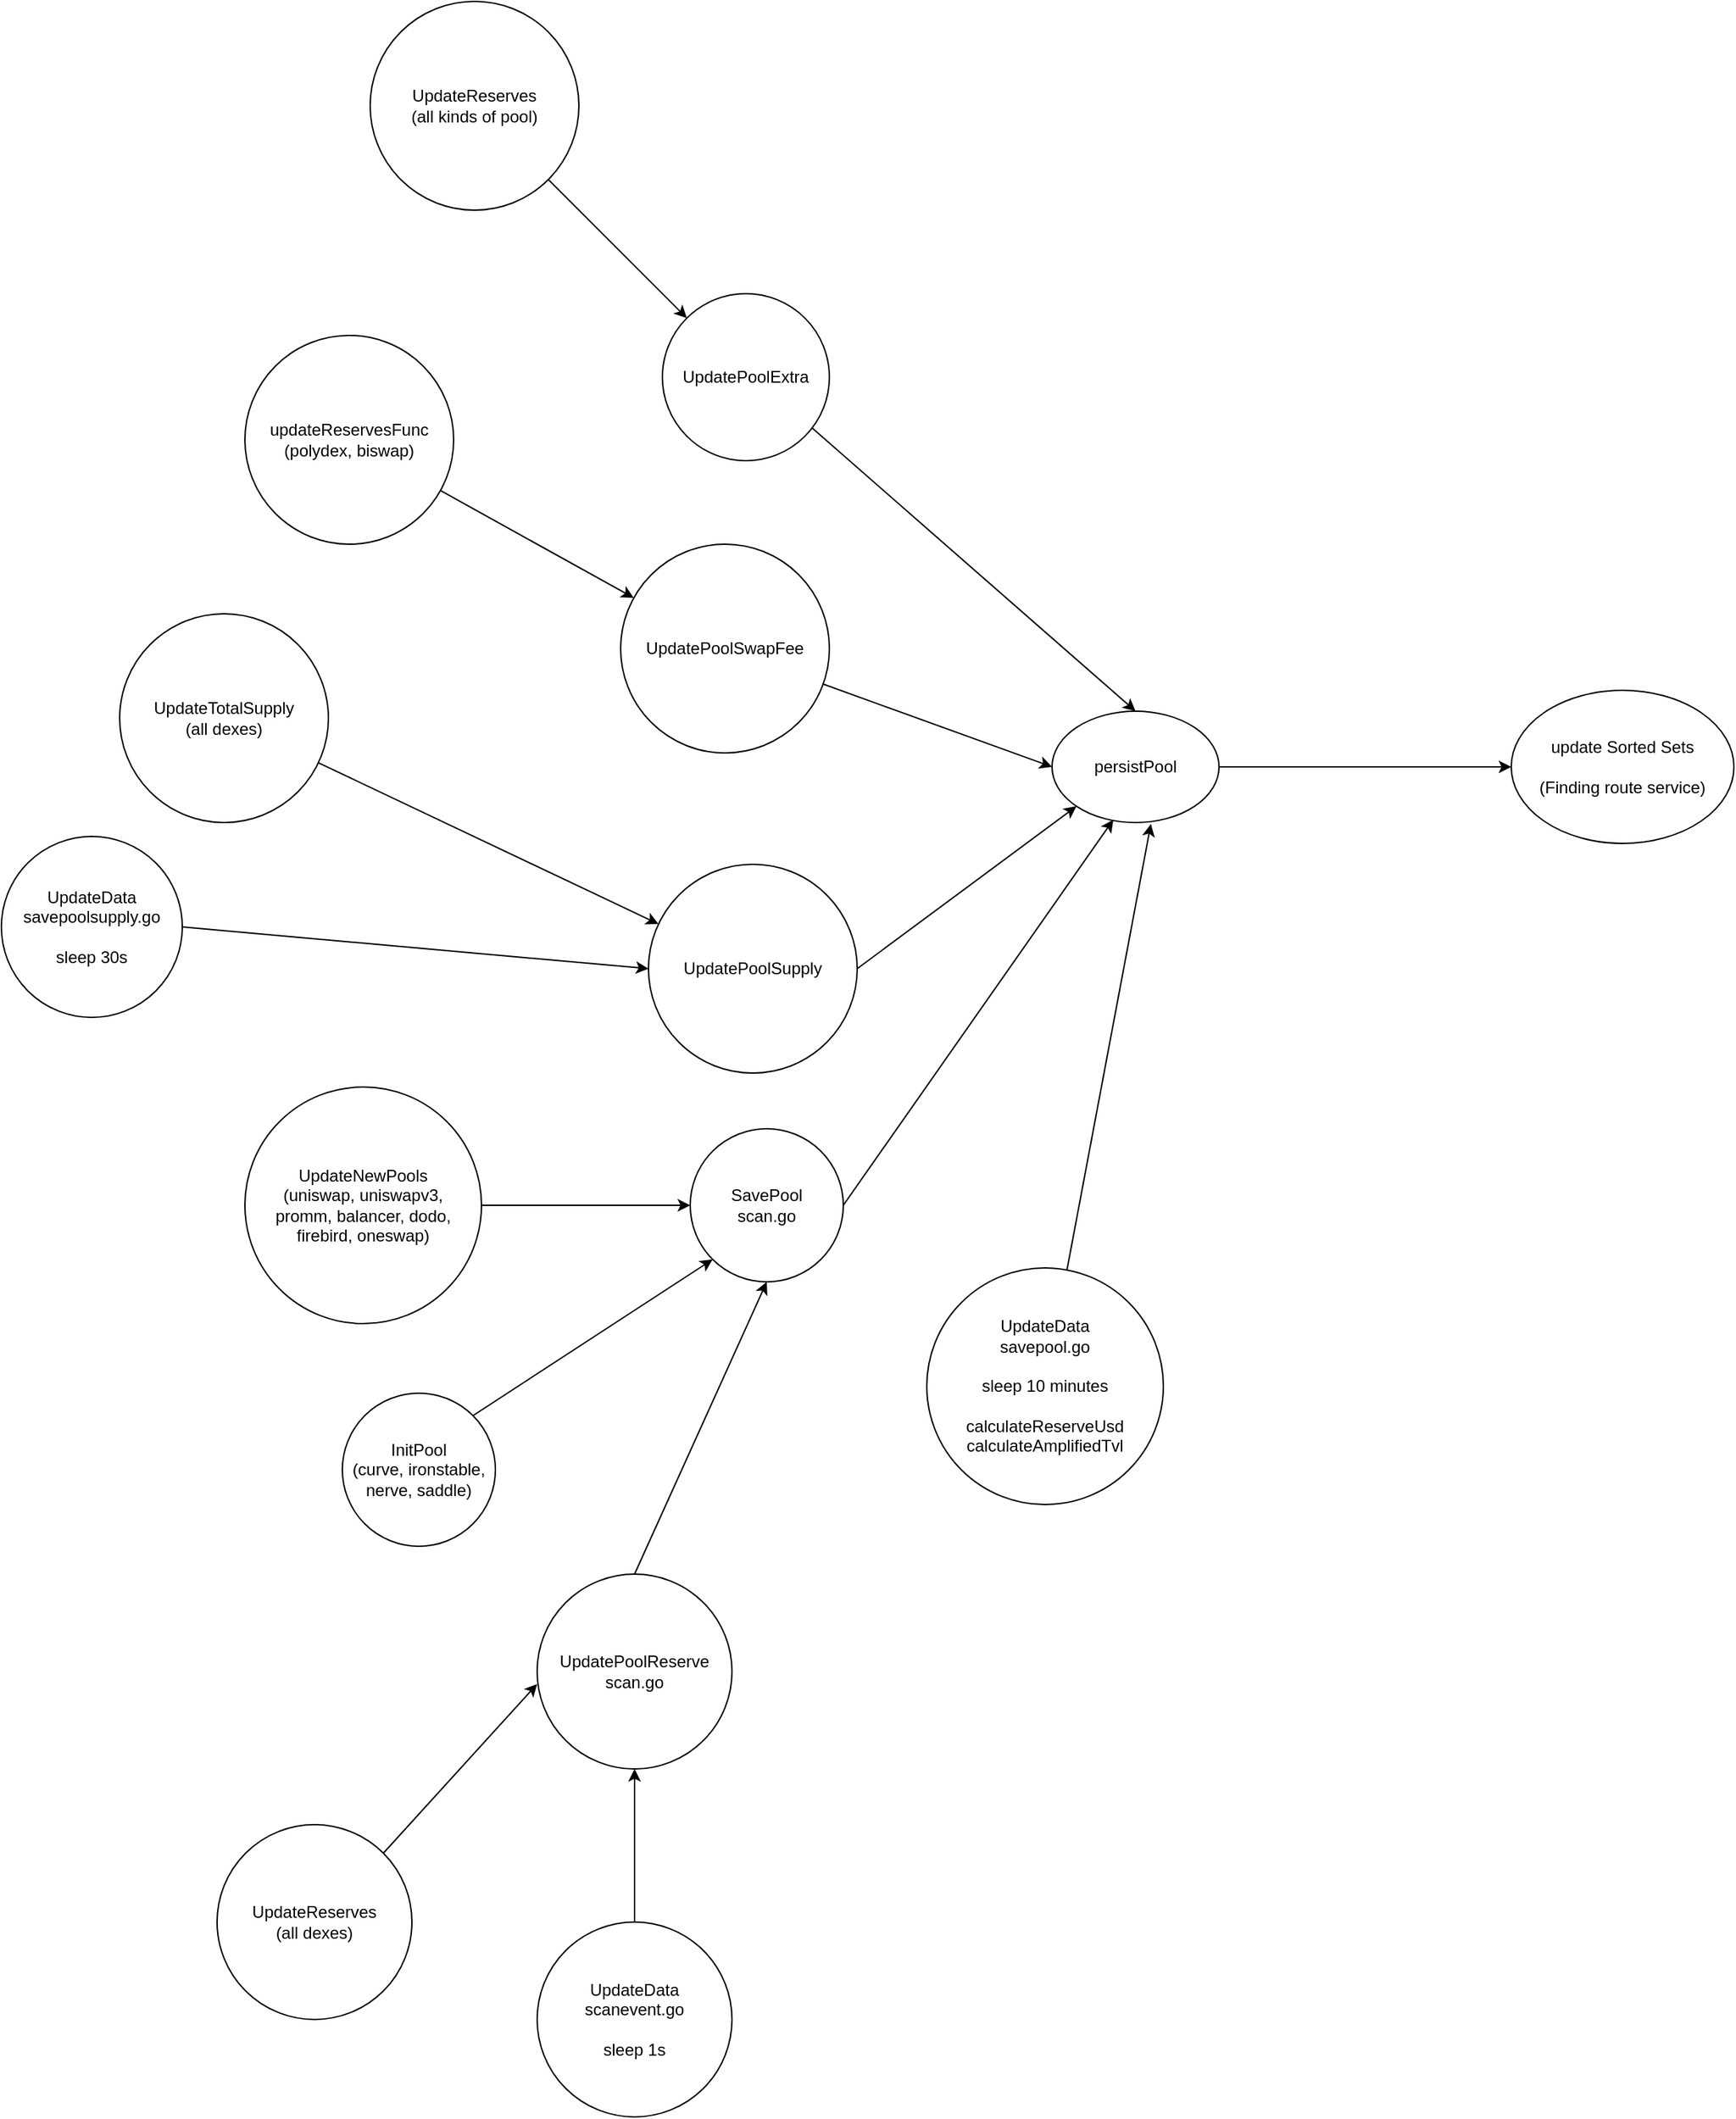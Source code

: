 <mxfile version="18.0.7" type="github">
  <diagram id="Hq1wZTLVjcQGeSuM3O-y" name="Page-1">
    <mxGraphModel dx="2276" dy="1788" grid="1" gridSize="10" guides="1" tooltips="1" connect="1" arrows="1" fold="1" page="1" pageScale="1" pageWidth="850" pageHeight="1100" math="0" shadow="0">
      <root>
        <mxCell id="0" />
        <mxCell id="1" parent="0" />
        <mxCell id="U8virx7y6meJ6mPODNHH-1" value="update Sorted Sets&lt;br&gt;&lt;br&gt;(Finding route service)" style="ellipse;whiteSpace=wrap;html=1;" vertex="1" parent="1">
          <mxGeometry x="660" y="335" width="160" height="110" as="geometry" />
        </mxCell>
        <mxCell id="U8virx7y6meJ6mPODNHH-3" style="rounded=0;orthogonalLoop=1;jettySize=auto;html=1;exitX=1;exitY=0.5;exitDx=0;exitDy=0;entryX=0;entryY=0.5;entryDx=0;entryDy=0;" edge="1" parent="1" source="U8virx7y6meJ6mPODNHH-2" target="U8virx7y6meJ6mPODNHH-1">
          <mxGeometry relative="1" as="geometry" />
        </mxCell>
        <mxCell id="U8virx7y6meJ6mPODNHH-2" value="persistPool" style="ellipse;whiteSpace=wrap;html=1;" vertex="1" parent="1">
          <mxGeometry x="330" y="350" width="120" height="80" as="geometry" />
        </mxCell>
        <mxCell id="U8virx7y6meJ6mPODNHH-5" style="rounded=0;orthogonalLoop=1;jettySize=auto;html=1;entryX=0.5;entryY=0;entryDx=0;entryDy=0;exitX=0.892;exitY=0.8;exitDx=0;exitDy=0;exitPerimeter=0;" edge="1" parent="1" source="U8virx7y6meJ6mPODNHH-16" target="U8virx7y6meJ6mPODNHH-2">
          <mxGeometry relative="1" as="geometry">
            <mxPoint x="152.399" y="151.279" as="sourcePoint" />
          </mxGeometry>
        </mxCell>
        <mxCell id="U8virx7y6meJ6mPODNHH-11" style="edgeStyle=none;rounded=0;orthogonalLoop=1;jettySize=auto;html=1;entryX=0;entryY=0.5;entryDx=0;entryDy=0;" edge="1" parent="1" source="U8virx7y6meJ6mPODNHH-6" target="U8virx7y6meJ6mPODNHH-2">
          <mxGeometry relative="1" as="geometry" />
        </mxCell>
        <mxCell id="U8virx7y6meJ6mPODNHH-6" value="UpdatePoolSwapFee" style="ellipse;whiteSpace=wrap;html=1;aspect=fixed;" vertex="1" parent="1">
          <mxGeometry x="20" y="230" width="150" height="150" as="geometry" />
        </mxCell>
        <mxCell id="U8virx7y6meJ6mPODNHH-13" style="edgeStyle=none;rounded=0;orthogonalLoop=1;jettySize=auto;html=1;exitX=1;exitY=0.5;exitDx=0;exitDy=0;entryX=0.367;entryY=0.975;entryDx=0;entryDy=0;entryPerimeter=0;" edge="1" parent="1" source="U8virx7y6meJ6mPODNHH-7" target="U8virx7y6meJ6mPODNHH-2">
          <mxGeometry relative="1" as="geometry" />
        </mxCell>
        <mxCell id="U8virx7y6meJ6mPODNHH-7" value="SavePool&lt;br&gt;scan.go" style="ellipse;whiteSpace=wrap;html=1;aspect=fixed;" vertex="1" parent="1">
          <mxGeometry x="70" y="650" width="110" height="110" as="geometry" />
        </mxCell>
        <mxCell id="U8virx7y6meJ6mPODNHH-15" style="edgeStyle=none;rounded=0;orthogonalLoop=1;jettySize=auto;html=1;entryX=0.592;entryY=1.013;entryDx=0;entryDy=0;entryPerimeter=0;" edge="1" parent="1" source="U8virx7y6meJ6mPODNHH-8" target="U8virx7y6meJ6mPODNHH-2">
          <mxGeometry relative="1" as="geometry" />
        </mxCell>
        <mxCell id="U8virx7y6meJ6mPODNHH-8" value="UpdateData&lt;br&gt;savepool.go&lt;br&gt;&lt;br&gt;sleep 10 minutes&lt;br&gt;&lt;br&gt;calculateReserveUsd&lt;br&gt;calculateAmplifiedTvl" style="ellipse;whiteSpace=wrap;html=1;aspect=fixed;" vertex="1" parent="1">
          <mxGeometry x="240" y="750" width="170" height="170" as="geometry" />
        </mxCell>
        <mxCell id="U8virx7y6meJ6mPODNHH-12" style="edgeStyle=none;rounded=0;orthogonalLoop=1;jettySize=auto;html=1;exitX=1;exitY=0.5;exitDx=0;exitDy=0;entryX=0;entryY=1;entryDx=0;entryDy=0;" edge="1" parent="1" source="U8virx7y6meJ6mPODNHH-10" target="U8virx7y6meJ6mPODNHH-2">
          <mxGeometry relative="1" as="geometry" />
        </mxCell>
        <mxCell id="U8virx7y6meJ6mPODNHH-10" value="UpdatePoolSupply" style="ellipse;whiteSpace=wrap;html=1;aspect=fixed;" vertex="1" parent="1">
          <mxGeometry x="40" y="460" width="150" height="150" as="geometry" />
        </mxCell>
        <mxCell id="U8virx7y6meJ6mPODNHH-16" value="UpdatePoolExtra" style="ellipse;whiteSpace=wrap;html=1;aspect=fixed;" vertex="1" parent="1">
          <mxGeometry x="50" y="50" width="120" height="120" as="geometry" />
        </mxCell>
        <mxCell id="U8virx7y6meJ6mPODNHH-18" style="edgeStyle=none;rounded=0;orthogonalLoop=1;jettySize=auto;html=1;" edge="1" parent="1" source="U8virx7y6meJ6mPODNHH-17" target="U8virx7y6meJ6mPODNHH-7">
          <mxGeometry relative="1" as="geometry" />
        </mxCell>
        <mxCell id="U8virx7y6meJ6mPODNHH-17" value="UpdateNewPools&lt;br&gt;(uniswap, uniswapv3,&lt;br&gt;promm, balancer, dodo, firebird, oneswap)" style="ellipse;whiteSpace=wrap;html=1;aspect=fixed;" vertex="1" parent="1">
          <mxGeometry x="-250" y="620" width="170" height="170" as="geometry" />
        </mxCell>
        <mxCell id="U8virx7y6meJ6mPODNHH-20" style="edgeStyle=none;rounded=0;orthogonalLoop=1;jettySize=auto;html=1;exitX=1;exitY=0;exitDx=0;exitDy=0;entryX=0;entryY=1;entryDx=0;entryDy=0;" edge="1" parent="1" source="U8virx7y6meJ6mPODNHH-19" target="U8virx7y6meJ6mPODNHH-7">
          <mxGeometry relative="1" as="geometry" />
        </mxCell>
        <mxCell id="U8virx7y6meJ6mPODNHH-19" value="InitPool&lt;br&gt;(curve, ironstable, nerve, saddle)" style="ellipse;whiteSpace=wrap;html=1;aspect=fixed;" vertex="1" parent="1">
          <mxGeometry x="-180" y="840" width="110" height="110" as="geometry" />
        </mxCell>
        <mxCell id="U8virx7y6meJ6mPODNHH-22" style="edgeStyle=none;rounded=0;orthogonalLoop=1;jettySize=auto;html=1;exitX=0.5;exitY=0;exitDx=0;exitDy=0;entryX=0.5;entryY=1;entryDx=0;entryDy=0;" edge="1" parent="1" source="U8virx7y6meJ6mPODNHH-21" target="U8virx7y6meJ6mPODNHH-7">
          <mxGeometry relative="1" as="geometry" />
        </mxCell>
        <mxCell id="U8virx7y6meJ6mPODNHH-21" value="UpdatePoolReserve&lt;br&gt;scan.go" style="ellipse;whiteSpace=wrap;html=1;aspect=fixed;" vertex="1" parent="1">
          <mxGeometry x="-40" y="970" width="140" height="140" as="geometry" />
        </mxCell>
        <mxCell id="U8virx7y6meJ6mPODNHH-25" style="edgeStyle=none;rounded=0;orthogonalLoop=1;jettySize=auto;html=1;exitX=1;exitY=0;exitDx=0;exitDy=0;entryX=0;entryY=0.564;entryDx=0;entryDy=0;entryPerimeter=0;" edge="1" parent="1" source="U8virx7y6meJ6mPODNHH-23" target="U8virx7y6meJ6mPODNHH-21">
          <mxGeometry relative="1" as="geometry">
            <mxPoint x="-70" y="1050" as="targetPoint" />
          </mxGeometry>
        </mxCell>
        <mxCell id="U8virx7y6meJ6mPODNHH-23" value="UpdateReserves&lt;br&gt;(all dexes)" style="ellipse;whiteSpace=wrap;html=1;aspect=fixed;" vertex="1" parent="1">
          <mxGeometry x="-270" y="1150" width="140" height="140" as="geometry" />
        </mxCell>
        <mxCell id="U8virx7y6meJ6mPODNHH-26" style="edgeStyle=none;rounded=0;orthogonalLoop=1;jettySize=auto;html=1;exitX=0.5;exitY=0;exitDx=0;exitDy=0;" edge="1" parent="1" source="U8virx7y6meJ6mPODNHH-24" target="U8virx7y6meJ6mPODNHH-21">
          <mxGeometry relative="1" as="geometry" />
        </mxCell>
        <mxCell id="U8virx7y6meJ6mPODNHH-24" value="UpdateData&lt;br&gt;scanevent.go&lt;br&gt;&lt;br&gt;sleep 1s" style="ellipse;whiteSpace=wrap;html=1;aspect=fixed;" vertex="1" parent="1">
          <mxGeometry x="-40" y="1220" width="140" height="140" as="geometry" />
        </mxCell>
        <mxCell id="U8virx7y6meJ6mPODNHH-28" style="edgeStyle=none;rounded=0;orthogonalLoop=1;jettySize=auto;html=1;exitX=1;exitY=0.5;exitDx=0;exitDy=0;entryX=0;entryY=0.5;entryDx=0;entryDy=0;" edge="1" parent="1" source="U8virx7y6meJ6mPODNHH-27" target="U8virx7y6meJ6mPODNHH-10">
          <mxGeometry relative="1" as="geometry" />
        </mxCell>
        <mxCell id="U8virx7y6meJ6mPODNHH-27" value="UpdateData&lt;br&gt;savepoolsupply.go&lt;br&gt;&lt;br&gt;sleep 30s" style="ellipse;whiteSpace=wrap;html=1;aspect=fixed;" vertex="1" parent="1">
          <mxGeometry x="-425" y="440" width="130" height="130" as="geometry" />
        </mxCell>
        <mxCell id="U8virx7y6meJ6mPODNHH-30" style="edgeStyle=none;rounded=0;orthogonalLoop=1;jettySize=auto;html=1;" edge="1" parent="1" source="U8virx7y6meJ6mPODNHH-29" target="U8virx7y6meJ6mPODNHH-10">
          <mxGeometry relative="1" as="geometry" />
        </mxCell>
        <mxCell id="U8virx7y6meJ6mPODNHH-29" value="UpdateTotalSupply&lt;br&gt;(all dexes)" style="ellipse;whiteSpace=wrap;html=1;aspect=fixed;" vertex="1" parent="1">
          <mxGeometry x="-340" y="280" width="150" height="150" as="geometry" />
        </mxCell>
        <mxCell id="U8virx7y6meJ6mPODNHH-32" style="edgeStyle=none;rounded=0;orthogonalLoop=1;jettySize=auto;html=1;" edge="1" parent="1" source="U8virx7y6meJ6mPODNHH-31" target="U8virx7y6meJ6mPODNHH-6">
          <mxGeometry relative="1" as="geometry" />
        </mxCell>
        <mxCell id="U8virx7y6meJ6mPODNHH-31" value="updateReservesFunc&lt;br&gt;(polydex, biswap)" style="ellipse;whiteSpace=wrap;html=1;aspect=fixed;" vertex="1" parent="1">
          <mxGeometry x="-250" y="80" width="150" height="150" as="geometry" />
        </mxCell>
        <mxCell id="U8virx7y6meJ6mPODNHH-34" style="edgeStyle=none;rounded=0;orthogonalLoop=1;jettySize=auto;html=1;exitX=1;exitY=1;exitDx=0;exitDy=0;" edge="1" parent="1" source="U8virx7y6meJ6mPODNHH-33" target="U8virx7y6meJ6mPODNHH-16">
          <mxGeometry relative="1" as="geometry" />
        </mxCell>
        <mxCell id="U8virx7y6meJ6mPODNHH-33" value="UpdateReserves&lt;br&gt;(all kinds of pool)" style="ellipse;whiteSpace=wrap;html=1;aspect=fixed;" vertex="1" parent="1">
          <mxGeometry x="-160" y="-160" width="150" height="150" as="geometry" />
        </mxCell>
      </root>
    </mxGraphModel>
  </diagram>
</mxfile>
